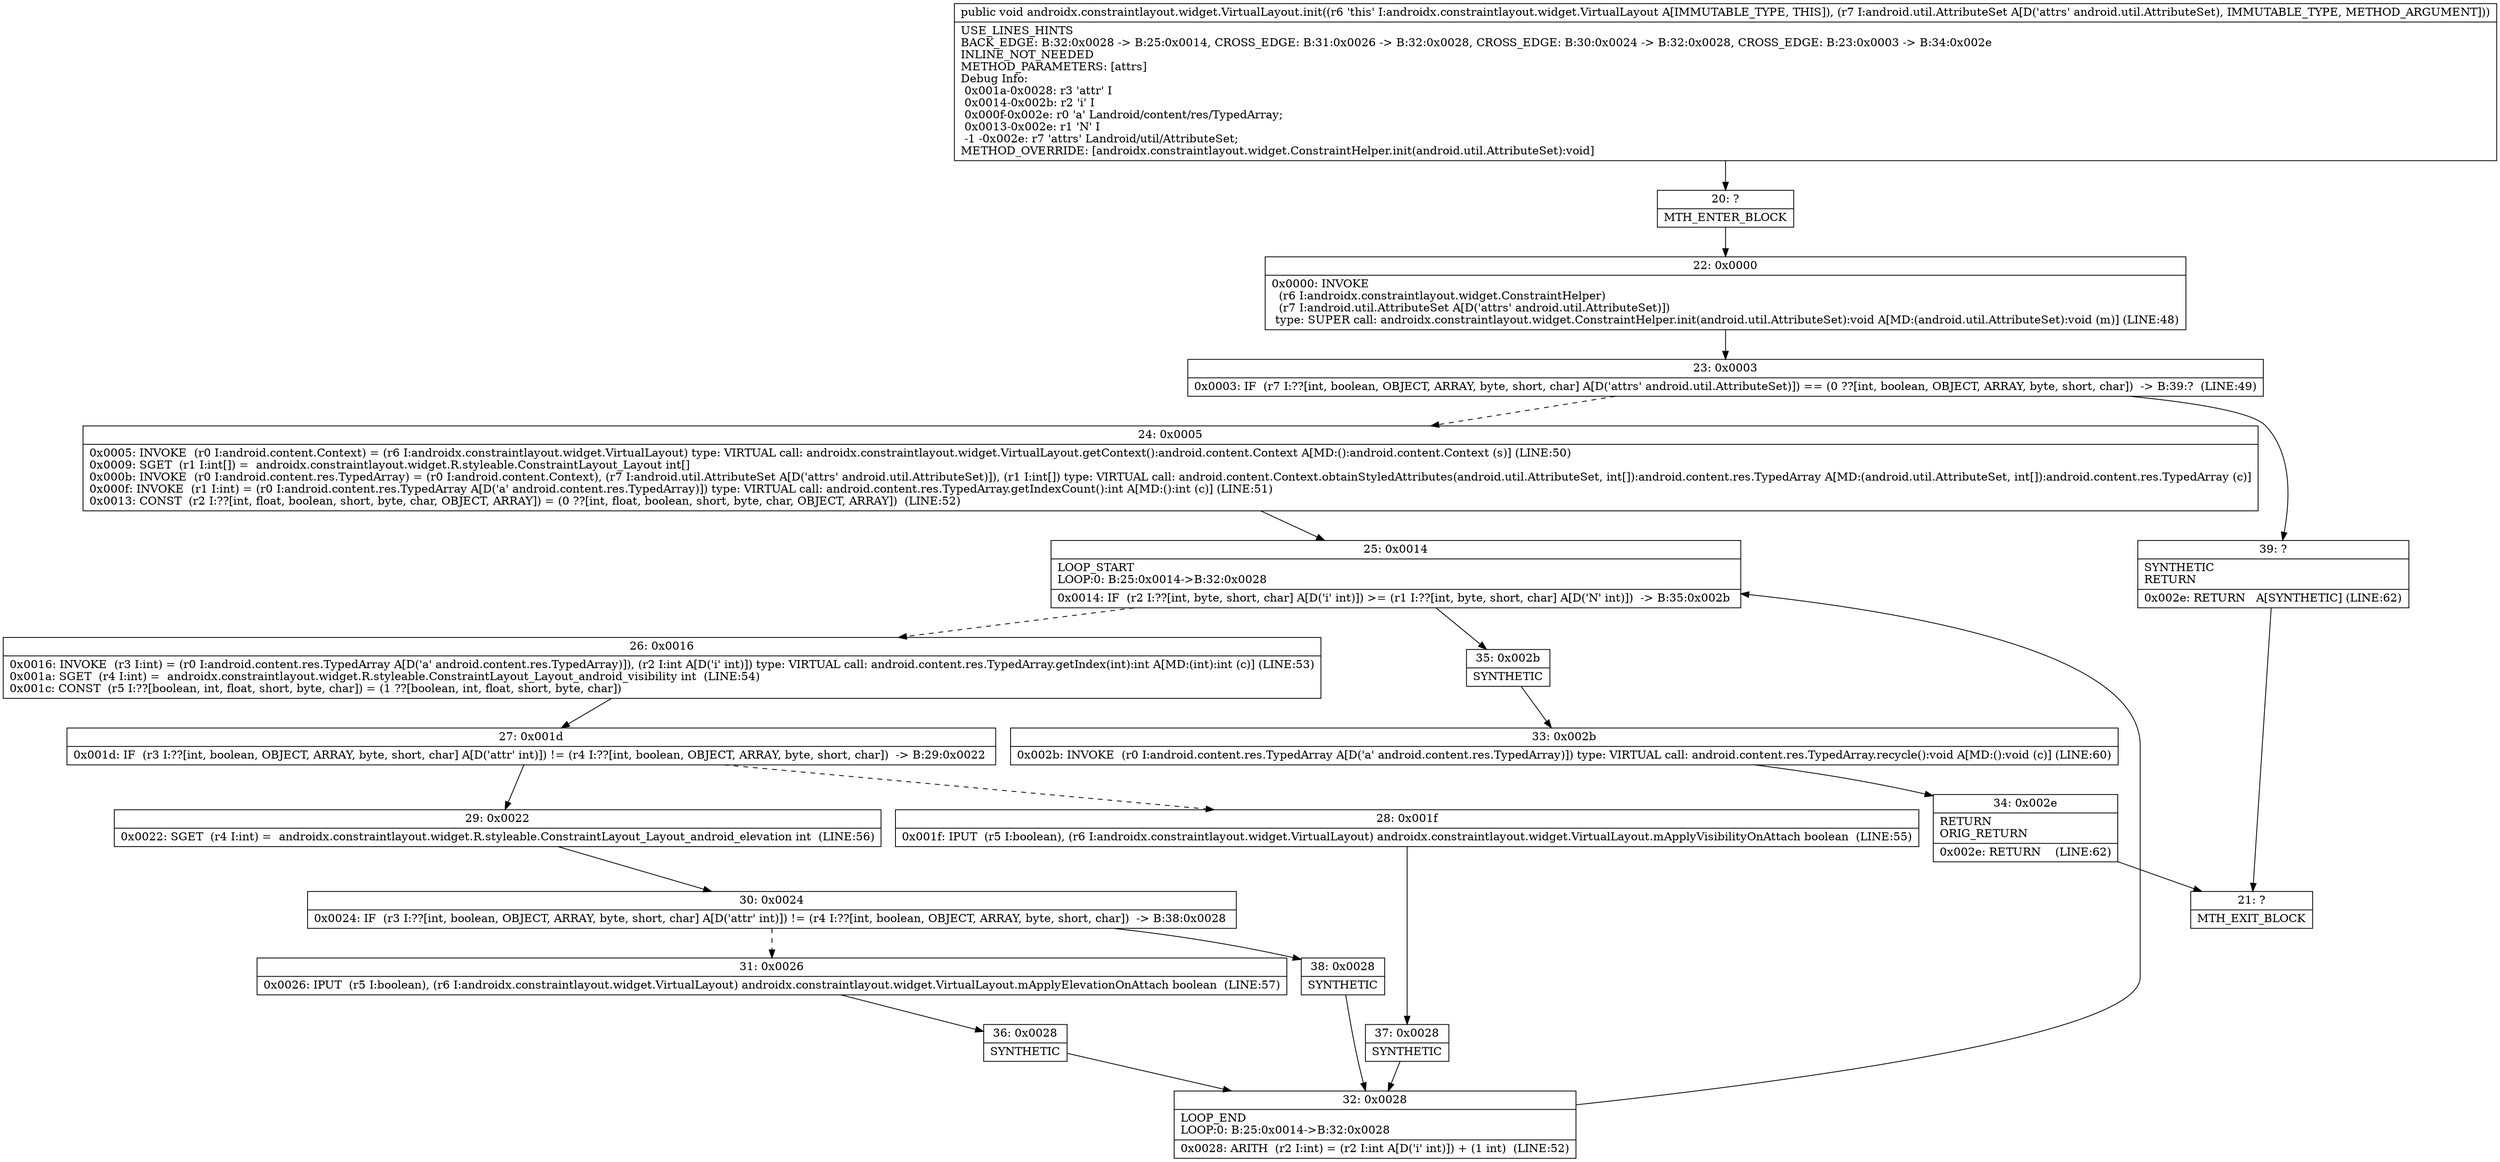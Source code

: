 digraph "CFG forandroidx.constraintlayout.widget.VirtualLayout.init(Landroid\/util\/AttributeSet;)V" {
Node_20 [shape=record,label="{20\:\ ?|MTH_ENTER_BLOCK\l}"];
Node_22 [shape=record,label="{22\:\ 0x0000|0x0000: INVOKE  \l  (r6 I:androidx.constraintlayout.widget.ConstraintHelper)\l  (r7 I:android.util.AttributeSet A[D('attrs' android.util.AttributeSet)])\l type: SUPER call: androidx.constraintlayout.widget.ConstraintHelper.init(android.util.AttributeSet):void A[MD:(android.util.AttributeSet):void (m)] (LINE:48)\l}"];
Node_23 [shape=record,label="{23\:\ 0x0003|0x0003: IF  (r7 I:??[int, boolean, OBJECT, ARRAY, byte, short, char] A[D('attrs' android.util.AttributeSet)]) == (0 ??[int, boolean, OBJECT, ARRAY, byte, short, char])  \-\> B:39:?  (LINE:49)\l}"];
Node_24 [shape=record,label="{24\:\ 0x0005|0x0005: INVOKE  (r0 I:android.content.Context) = (r6 I:androidx.constraintlayout.widget.VirtualLayout) type: VIRTUAL call: androidx.constraintlayout.widget.VirtualLayout.getContext():android.content.Context A[MD:():android.content.Context (s)] (LINE:50)\l0x0009: SGET  (r1 I:int[]) =  androidx.constraintlayout.widget.R.styleable.ConstraintLayout_Layout int[] \l0x000b: INVOKE  (r0 I:android.content.res.TypedArray) = (r0 I:android.content.Context), (r7 I:android.util.AttributeSet A[D('attrs' android.util.AttributeSet)]), (r1 I:int[]) type: VIRTUAL call: android.content.Context.obtainStyledAttributes(android.util.AttributeSet, int[]):android.content.res.TypedArray A[MD:(android.util.AttributeSet, int[]):android.content.res.TypedArray (c)]\l0x000f: INVOKE  (r1 I:int) = (r0 I:android.content.res.TypedArray A[D('a' android.content.res.TypedArray)]) type: VIRTUAL call: android.content.res.TypedArray.getIndexCount():int A[MD:():int (c)] (LINE:51)\l0x0013: CONST  (r2 I:??[int, float, boolean, short, byte, char, OBJECT, ARRAY]) = (0 ??[int, float, boolean, short, byte, char, OBJECT, ARRAY])  (LINE:52)\l}"];
Node_25 [shape=record,label="{25\:\ 0x0014|LOOP_START\lLOOP:0: B:25:0x0014\-\>B:32:0x0028\l|0x0014: IF  (r2 I:??[int, byte, short, char] A[D('i' int)]) \>= (r1 I:??[int, byte, short, char] A[D('N' int)])  \-\> B:35:0x002b \l}"];
Node_26 [shape=record,label="{26\:\ 0x0016|0x0016: INVOKE  (r3 I:int) = (r0 I:android.content.res.TypedArray A[D('a' android.content.res.TypedArray)]), (r2 I:int A[D('i' int)]) type: VIRTUAL call: android.content.res.TypedArray.getIndex(int):int A[MD:(int):int (c)] (LINE:53)\l0x001a: SGET  (r4 I:int) =  androidx.constraintlayout.widget.R.styleable.ConstraintLayout_Layout_android_visibility int  (LINE:54)\l0x001c: CONST  (r5 I:??[boolean, int, float, short, byte, char]) = (1 ??[boolean, int, float, short, byte, char]) \l}"];
Node_27 [shape=record,label="{27\:\ 0x001d|0x001d: IF  (r3 I:??[int, boolean, OBJECT, ARRAY, byte, short, char] A[D('attr' int)]) != (r4 I:??[int, boolean, OBJECT, ARRAY, byte, short, char])  \-\> B:29:0x0022 \l}"];
Node_28 [shape=record,label="{28\:\ 0x001f|0x001f: IPUT  (r5 I:boolean), (r6 I:androidx.constraintlayout.widget.VirtualLayout) androidx.constraintlayout.widget.VirtualLayout.mApplyVisibilityOnAttach boolean  (LINE:55)\l}"];
Node_37 [shape=record,label="{37\:\ 0x0028|SYNTHETIC\l}"];
Node_32 [shape=record,label="{32\:\ 0x0028|LOOP_END\lLOOP:0: B:25:0x0014\-\>B:32:0x0028\l|0x0028: ARITH  (r2 I:int) = (r2 I:int A[D('i' int)]) + (1 int)  (LINE:52)\l}"];
Node_29 [shape=record,label="{29\:\ 0x0022|0x0022: SGET  (r4 I:int) =  androidx.constraintlayout.widget.R.styleable.ConstraintLayout_Layout_android_elevation int  (LINE:56)\l}"];
Node_30 [shape=record,label="{30\:\ 0x0024|0x0024: IF  (r3 I:??[int, boolean, OBJECT, ARRAY, byte, short, char] A[D('attr' int)]) != (r4 I:??[int, boolean, OBJECT, ARRAY, byte, short, char])  \-\> B:38:0x0028 \l}"];
Node_31 [shape=record,label="{31\:\ 0x0026|0x0026: IPUT  (r5 I:boolean), (r6 I:androidx.constraintlayout.widget.VirtualLayout) androidx.constraintlayout.widget.VirtualLayout.mApplyElevationOnAttach boolean  (LINE:57)\l}"];
Node_36 [shape=record,label="{36\:\ 0x0028|SYNTHETIC\l}"];
Node_38 [shape=record,label="{38\:\ 0x0028|SYNTHETIC\l}"];
Node_35 [shape=record,label="{35\:\ 0x002b|SYNTHETIC\l}"];
Node_33 [shape=record,label="{33\:\ 0x002b|0x002b: INVOKE  (r0 I:android.content.res.TypedArray A[D('a' android.content.res.TypedArray)]) type: VIRTUAL call: android.content.res.TypedArray.recycle():void A[MD:():void (c)] (LINE:60)\l}"];
Node_34 [shape=record,label="{34\:\ 0x002e|RETURN\lORIG_RETURN\l|0x002e: RETURN    (LINE:62)\l}"];
Node_21 [shape=record,label="{21\:\ ?|MTH_EXIT_BLOCK\l}"];
Node_39 [shape=record,label="{39\:\ ?|SYNTHETIC\lRETURN\l|0x002e: RETURN   A[SYNTHETIC] (LINE:62)\l}"];
MethodNode[shape=record,label="{public void androidx.constraintlayout.widget.VirtualLayout.init((r6 'this' I:androidx.constraintlayout.widget.VirtualLayout A[IMMUTABLE_TYPE, THIS]), (r7 I:android.util.AttributeSet A[D('attrs' android.util.AttributeSet), IMMUTABLE_TYPE, METHOD_ARGUMENT]))  | USE_LINES_HINTS\lBACK_EDGE: B:32:0x0028 \-\> B:25:0x0014, CROSS_EDGE: B:31:0x0026 \-\> B:32:0x0028, CROSS_EDGE: B:30:0x0024 \-\> B:32:0x0028, CROSS_EDGE: B:23:0x0003 \-\> B:34:0x002e\lINLINE_NOT_NEEDED\lMETHOD_PARAMETERS: [attrs]\lDebug Info:\l  0x001a\-0x0028: r3 'attr' I\l  0x0014\-0x002b: r2 'i' I\l  0x000f\-0x002e: r0 'a' Landroid\/content\/res\/TypedArray;\l  0x0013\-0x002e: r1 'N' I\l  \-1 \-0x002e: r7 'attrs' Landroid\/util\/AttributeSet;\lMETHOD_OVERRIDE: [androidx.constraintlayout.widget.ConstraintHelper.init(android.util.AttributeSet):void]\l}"];
MethodNode -> Node_20;Node_20 -> Node_22;
Node_22 -> Node_23;
Node_23 -> Node_24[style=dashed];
Node_23 -> Node_39;
Node_24 -> Node_25;
Node_25 -> Node_26[style=dashed];
Node_25 -> Node_35;
Node_26 -> Node_27;
Node_27 -> Node_28[style=dashed];
Node_27 -> Node_29;
Node_28 -> Node_37;
Node_37 -> Node_32;
Node_32 -> Node_25;
Node_29 -> Node_30;
Node_30 -> Node_31[style=dashed];
Node_30 -> Node_38;
Node_31 -> Node_36;
Node_36 -> Node_32;
Node_38 -> Node_32;
Node_35 -> Node_33;
Node_33 -> Node_34;
Node_34 -> Node_21;
Node_39 -> Node_21;
}

